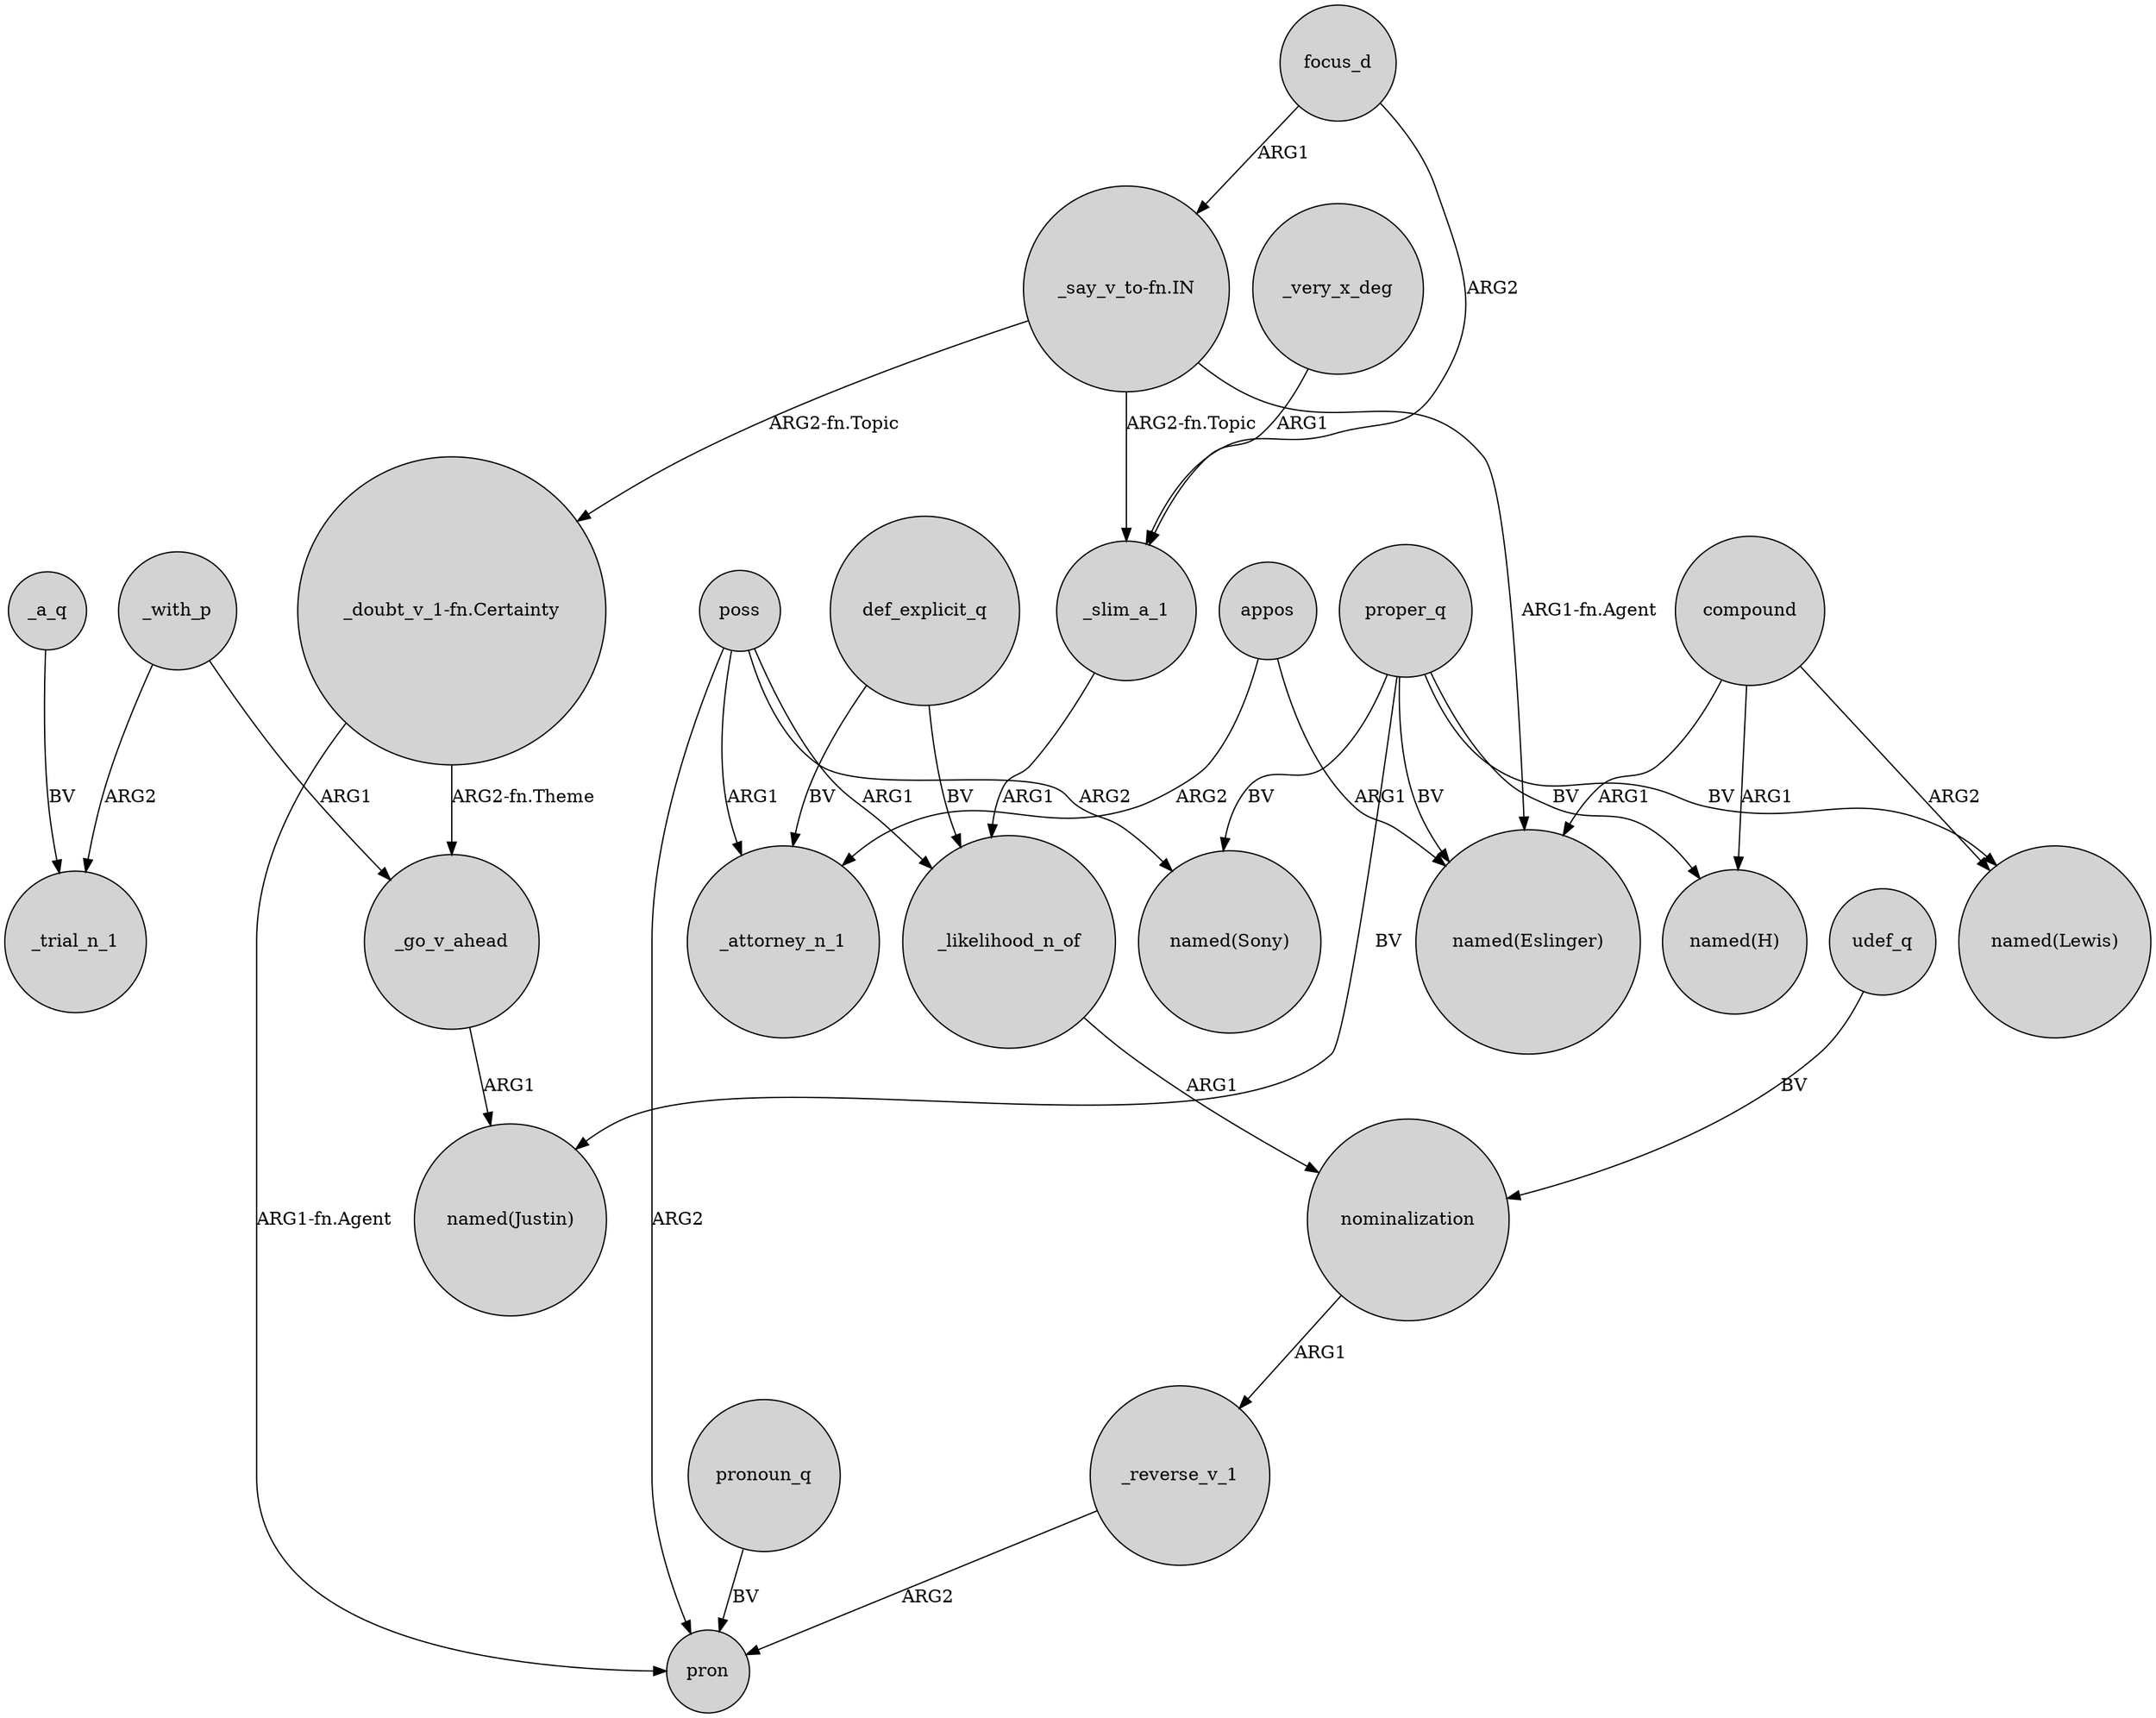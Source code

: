 digraph {
	node [shape=circle style=filled]
	_a_q -> _trial_n_1 [label=BV]
	poss -> _attorney_n_1 [label=ARG1]
	"_doubt_v_1-fn.Certainty" -> _go_v_ahead [label="ARG2-fn.Theme"]
	def_explicit_q -> _attorney_n_1 [label=BV]
	proper_q -> "named(Eslinger)" [label=BV]
	poss -> pron [label=ARG2]
	_with_p -> _go_v_ahead [label=ARG1]
	"_say_v_to-fn.IN" -> _slim_a_1 [label="ARG2-fn.Topic"]
	proper_q -> "named(Lewis)" [label=BV]
	def_explicit_q -> _likelihood_n_of [label=BV]
	compound -> "named(Eslinger)" [label=ARG1]
	_very_x_deg -> _slim_a_1 [label=ARG1]
	appos -> _attorney_n_1 [label=ARG2]
	proper_q -> "named(Justin)" [label=BV]
	appos -> "named(Eslinger)" [label=ARG1]
	_likelihood_n_of -> nominalization [label=ARG1]
	"_doubt_v_1-fn.Certainty" -> pron [label="ARG1-fn.Agent"]
	focus_d -> _slim_a_1 [label=ARG2]
	poss -> _likelihood_n_of [label=ARG1]
	compound -> "named(Lewis)" [label=ARG2]
	proper_q -> "named(Sony)" [label=BV]
	poss -> "named(Sony)" [label=ARG2]
	pronoun_q -> pron [label=BV]
	"_say_v_to-fn.IN" -> "_doubt_v_1-fn.Certainty" [label="ARG2-fn.Topic"]
	_reverse_v_1 -> pron [label=ARG2]
	"_say_v_to-fn.IN" -> "named(Eslinger)" [label="ARG1-fn.Agent"]
	_with_p -> _trial_n_1 [label=ARG2]
	proper_q -> "named(H)" [label=BV]
	udef_q -> nominalization [label=BV]
	nominalization -> _reverse_v_1 [label=ARG1]
	_slim_a_1 -> _likelihood_n_of [label=ARG1]
	compound -> "named(H)" [label=ARG1]
	_go_v_ahead -> "named(Justin)" [label=ARG1]
	focus_d -> "_say_v_to-fn.IN" [label=ARG1]
}

